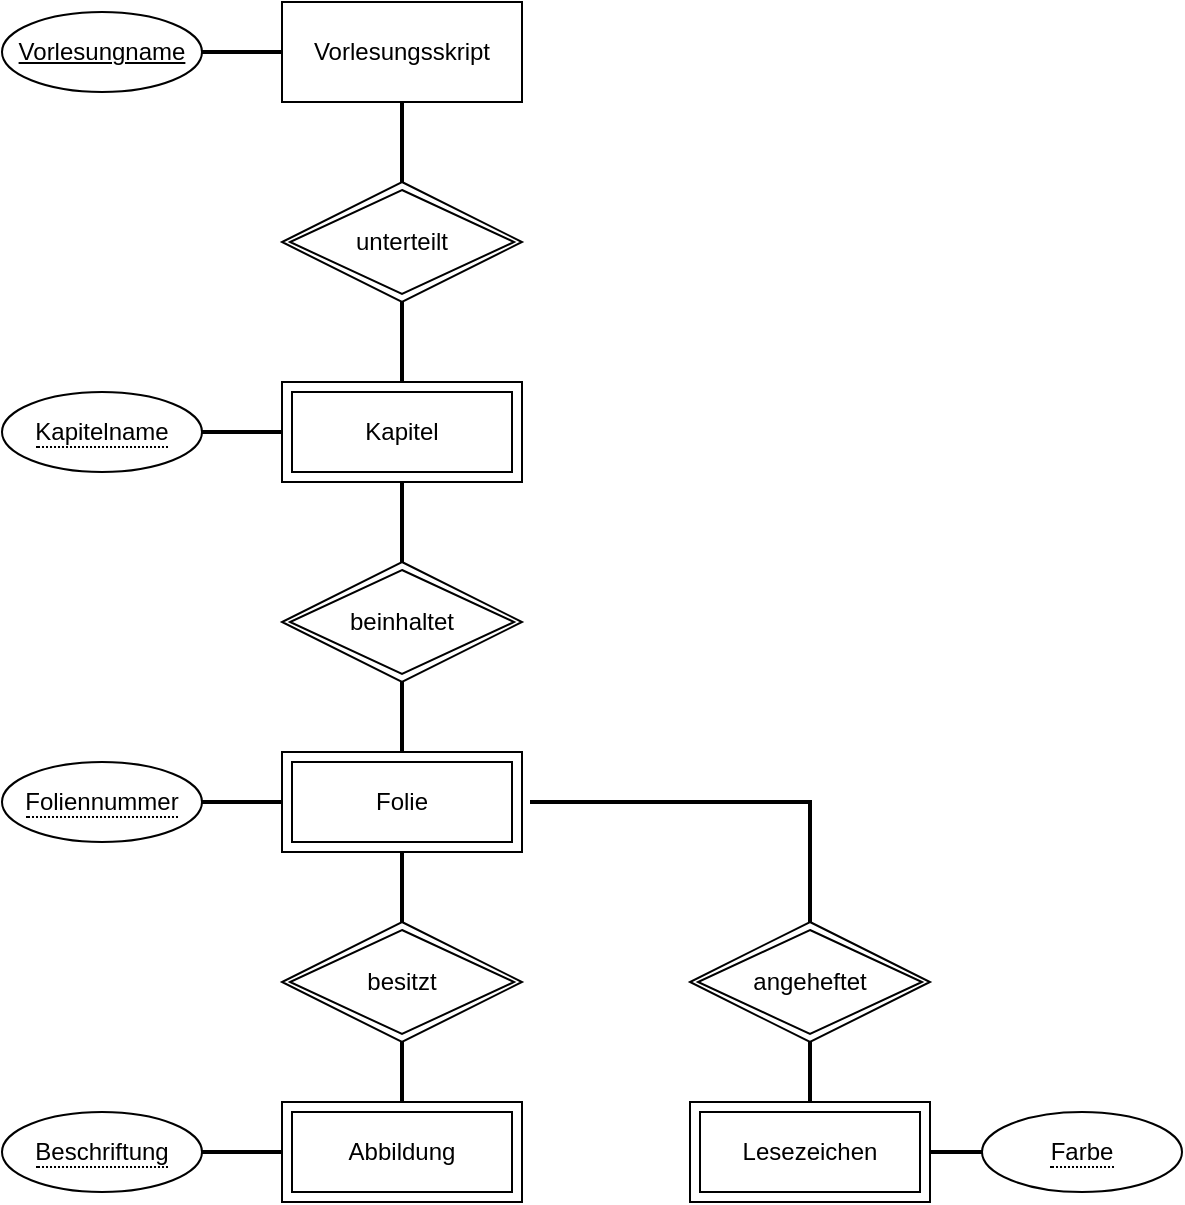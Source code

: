 <mxfile version="16.5.1" type="device"><diagram id="NFo0K_rhs2CD168LnRB-" name="Seite-1"><mxGraphModel dx="1422" dy="865" grid="1" gridSize="10" guides="1" tooltips="1" connect="1" arrows="1" fold="1" page="1" pageScale="1" pageWidth="827" pageHeight="1169" math="0" shadow="0"><root><mxCell id="0"/><mxCell id="1" parent="0"/><mxCell id="dpb_4BuKhOMGSXl5bfhn-15" style="edgeStyle=orthogonalEdgeStyle;rounded=0;orthogonalLoop=1;jettySize=auto;html=1;exitX=0.5;exitY=0;exitDx=0;exitDy=0;entryX=0.5;entryY=1;entryDx=0;entryDy=0;endArrow=none;endFill=0;strokeWidth=2;" edge="1" parent="1" source="dpb_4BuKhOMGSXl5bfhn-1" target="dpb_4BuKhOMGSXl5bfhn-7"><mxGeometry relative="1" as="geometry"/></mxCell><mxCell id="dpb_4BuKhOMGSXl5bfhn-1" value="beinhaltet" style="shape=rhombus;double=1;perimeter=rhombusPerimeter;whiteSpace=wrap;html=1;align=center;" vertex="1" parent="1"><mxGeometry x="290" y="440" width="120" height="60" as="geometry"/></mxCell><mxCell id="dpb_4BuKhOMGSXl5bfhn-16" style="edgeStyle=orthogonalEdgeStyle;rounded=0;orthogonalLoop=1;jettySize=auto;html=1;exitX=0.5;exitY=0;exitDx=0;exitDy=0;entryX=0.5;entryY=1;entryDx=0;entryDy=0;endArrow=none;endFill=0;strokeWidth=2;" edge="1" parent="1" source="dpb_4BuKhOMGSXl5bfhn-2" target="dpb_4BuKhOMGSXl5bfhn-1"><mxGeometry relative="1" as="geometry"/></mxCell><mxCell id="dpb_4BuKhOMGSXl5bfhn-24" style="edgeStyle=orthogonalEdgeStyle;rounded=0;orthogonalLoop=1;jettySize=auto;html=1;entryX=1;entryY=0.5;entryDx=0;entryDy=0;endArrow=none;endFill=0;strokeWidth=2;" edge="1" parent="1" source="dpb_4BuKhOMGSXl5bfhn-2" target="dpb_4BuKhOMGSXl5bfhn-20"><mxGeometry relative="1" as="geometry"/></mxCell><mxCell id="dpb_4BuKhOMGSXl5bfhn-2" value="Folie" style="shape=ext;margin=3;double=1;whiteSpace=wrap;html=1;align=center;" vertex="1" parent="1"><mxGeometry x="290" y="535" width="120" height="50" as="geometry"/></mxCell><mxCell id="dpb_4BuKhOMGSXl5bfhn-23" style="edgeStyle=orthogonalEdgeStyle;rounded=0;orthogonalLoop=1;jettySize=auto;html=1;entryX=1;entryY=0.5;entryDx=0;entryDy=0;endArrow=none;endFill=0;strokeWidth=2;" edge="1" parent="1" source="dpb_4BuKhOMGSXl5bfhn-7" target="dpb_4BuKhOMGSXl5bfhn-22"><mxGeometry relative="1" as="geometry"/></mxCell><mxCell id="dpb_4BuKhOMGSXl5bfhn-26" style="edgeStyle=orthogonalEdgeStyle;rounded=0;orthogonalLoop=1;jettySize=auto;html=1;endArrow=none;endFill=0;strokeWidth=2;" edge="1" parent="1" source="dpb_4BuKhOMGSXl5bfhn-7"><mxGeometry relative="1" as="geometry"><mxPoint x="350" y="310" as="targetPoint"/></mxGeometry></mxCell><mxCell id="dpb_4BuKhOMGSXl5bfhn-7" value="Kapitel" style="shape=ext;margin=3;double=1;whiteSpace=wrap;html=1;align=center;" vertex="1" parent="1"><mxGeometry x="290" y="350" width="120" height="50" as="geometry"/></mxCell><mxCell id="dpb_4BuKhOMGSXl5bfhn-34" style="edgeStyle=orthogonalEdgeStyle;rounded=0;orthogonalLoop=1;jettySize=auto;html=1;entryX=1;entryY=0.5;entryDx=0;entryDy=0;endArrow=none;endFill=0;strokeWidth=2;" edge="1" parent="1" source="dpb_4BuKhOMGSXl5bfhn-8" target="dpb_4BuKhOMGSXl5bfhn-33"><mxGeometry relative="1" as="geometry"/></mxCell><mxCell id="dpb_4BuKhOMGSXl5bfhn-8" value="Vorlesungsskript" style="whiteSpace=wrap;html=1;align=center;" vertex="1" parent="1"><mxGeometry x="290" y="160" width="120" height="50" as="geometry"/></mxCell><mxCell id="dpb_4BuKhOMGSXl5bfhn-19" style="edgeStyle=orthogonalEdgeStyle;rounded=0;orthogonalLoop=1;jettySize=auto;html=1;exitX=0.5;exitY=0;exitDx=0;exitDy=0;entryX=0.5;entryY=1;entryDx=0;entryDy=0;endArrow=none;endFill=0;strokeWidth=2;" edge="1" parent="1" source="dpb_4BuKhOMGSXl5bfhn-9" target="dpb_4BuKhOMGSXl5bfhn-10"><mxGeometry relative="1" as="geometry"/></mxCell><mxCell id="dpb_4BuKhOMGSXl5bfhn-25" style="edgeStyle=orthogonalEdgeStyle;rounded=0;orthogonalLoop=1;jettySize=auto;html=1;entryX=1;entryY=0.5;entryDx=0;entryDy=0;endArrow=none;endFill=0;strokeWidth=2;" edge="1" parent="1" source="dpb_4BuKhOMGSXl5bfhn-9" target="dpb_4BuKhOMGSXl5bfhn-21"><mxGeometry relative="1" as="geometry"/></mxCell><mxCell id="dpb_4BuKhOMGSXl5bfhn-9" value="Abbildung" style="shape=ext;margin=3;double=1;whiteSpace=wrap;html=1;align=center;" vertex="1" parent="1"><mxGeometry x="290" y="710" width="120" height="50" as="geometry"/></mxCell><mxCell id="dpb_4BuKhOMGSXl5bfhn-18" style="edgeStyle=orthogonalEdgeStyle;rounded=0;orthogonalLoop=1;jettySize=auto;html=1;exitX=0.5;exitY=0;exitDx=0;exitDy=0;entryX=0.5;entryY=1;entryDx=0;entryDy=0;endArrow=none;endFill=0;strokeWidth=2;" edge="1" parent="1" source="dpb_4BuKhOMGSXl5bfhn-10" target="dpb_4BuKhOMGSXl5bfhn-2"><mxGeometry relative="1" as="geometry"/></mxCell><mxCell id="dpb_4BuKhOMGSXl5bfhn-10" value="besitzt" style="shape=rhombus;double=1;perimeter=rhombusPerimeter;whiteSpace=wrap;html=1;align=center;" vertex="1" parent="1"><mxGeometry x="290" y="620" width="120" height="60" as="geometry"/></mxCell><mxCell id="dpb_4BuKhOMGSXl5bfhn-14" style="edgeStyle=orthogonalEdgeStyle;rounded=0;orthogonalLoop=1;jettySize=auto;html=1;entryX=1;entryY=0.5;entryDx=0;entryDy=0;endArrow=none;endFill=0;strokeWidth=2;" edge="1" parent="1" source="dpb_4BuKhOMGSXl5bfhn-11"><mxGeometry relative="1" as="geometry"><mxPoint x="414" y="560" as="targetPoint"/><Array as="points"><mxPoint x="554" y="560"/></Array></mxGeometry></mxCell><mxCell id="dpb_4BuKhOMGSXl5bfhn-11" value="angeheftet" style="shape=rhombus;double=1;perimeter=rhombusPerimeter;whiteSpace=wrap;html=1;align=center;" vertex="1" parent="1"><mxGeometry x="494" y="620" width="120" height="60" as="geometry"/></mxCell><mxCell id="dpb_4BuKhOMGSXl5bfhn-17" style="edgeStyle=orthogonalEdgeStyle;rounded=0;orthogonalLoop=1;jettySize=auto;html=1;exitX=0.5;exitY=0;exitDx=0;exitDy=0;entryX=0.5;entryY=1;entryDx=0;entryDy=0;endArrow=none;endFill=0;strokeWidth=2;" edge="1" parent="1" source="dpb_4BuKhOMGSXl5bfhn-13" target="dpb_4BuKhOMGSXl5bfhn-11"><mxGeometry relative="1" as="geometry"/></mxCell><mxCell id="dpb_4BuKhOMGSXl5bfhn-13" value="Lesezeichen" style="shape=ext;margin=3;double=1;whiteSpace=wrap;html=1;align=center;" vertex="1" parent="1"><mxGeometry x="494" y="710" width="120" height="50" as="geometry"/></mxCell><mxCell id="dpb_4BuKhOMGSXl5bfhn-20" value="&lt;span style=&quot;border-bottom: 1px dotted&quot;&gt;Foliennummer&lt;/span&gt;" style="ellipse;whiteSpace=wrap;html=1;align=center;" vertex="1" parent="1"><mxGeometry x="150" y="540" width="100" height="40" as="geometry"/></mxCell><mxCell id="dpb_4BuKhOMGSXl5bfhn-21" value="&lt;span style=&quot;border-bottom: 1px dotted&quot;&gt;Beschriftung&lt;/span&gt;" style="ellipse;whiteSpace=wrap;html=1;align=center;" vertex="1" parent="1"><mxGeometry x="150" y="715" width="100" height="40" as="geometry"/></mxCell><mxCell id="dpb_4BuKhOMGSXl5bfhn-22" value="&lt;span style=&quot;border-bottom: 1px dotted&quot;&gt;Kapitelname&lt;/span&gt;" style="ellipse;whiteSpace=wrap;html=1;align=center;" vertex="1" parent="1"><mxGeometry x="150" y="355" width="100" height="40" as="geometry"/></mxCell><mxCell id="dpb_4BuKhOMGSXl5bfhn-28" style="edgeStyle=orthogonalEdgeStyle;rounded=0;orthogonalLoop=1;jettySize=auto;html=1;entryX=0.5;entryY=1;entryDx=0;entryDy=0;endArrow=none;endFill=0;strokeWidth=2;" edge="1" parent="1" source="dpb_4BuKhOMGSXl5bfhn-27" target="dpb_4BuKhOMGSXl5bfhn-8"><mxGeometry relative="1" as="geometry"/></mxCell><mxCell id="dpb_4BuKhOMGSXl5bfhn-27" value="unterteilt" style="shape=rhombus;double=1;perimeter=rhombusPerimeter;whiteSpace=wrap;html=1;align=center;" vertex="1" parent="1"><mxGeometry x="290" y="250" width="120" height="60" as="geometry"/></mxCell><mxCell id="dpb_4BuKhOMGSXl5bfhn-32" style="edgeStyle=orthogonalEdgeStyle;rounded=0;orthogonalLoop=1;jettySize=auto;html=1;entryX=1;entryY=0.5;entryDx=0;entryDy=0;endArrow=none;endFill=0;strokeWidth=2;" edge="1" parent="1" source="dpb_4BuKhOMGSXl5bfhn-31" target="dpb_4BuKhOMGSXl5bfhn-13"><mxGeometry relative="1" as="geometry"/></mxCell><mxCell id="dpb_4BuKhOMGSXl5bfhn-31" value="&lt;span style=&quot;border-bottom: 1px dotted&quot;&gt;Farbe&lt;/span&gt;" style="ellipse;whiteSpace=wrap;html=1;align=center;" vertex="1" parent="1"><mxGeometry x="640" y="715" width="100" height="40" as="geometry"/></mxCell><mxCell id="dpb_4BuKhOMGSXl5bfhn-33" value="Vorlesungname" style="ellipse;whiteSpace=wrap;html=1;align=center;fontStyle=4;" vertex="1" parent="1"><mxGeometry x="150" y="165" width="100" height="40" as="geometry"/></mxCell></root></mxGraphModel></diagram></mxfile>